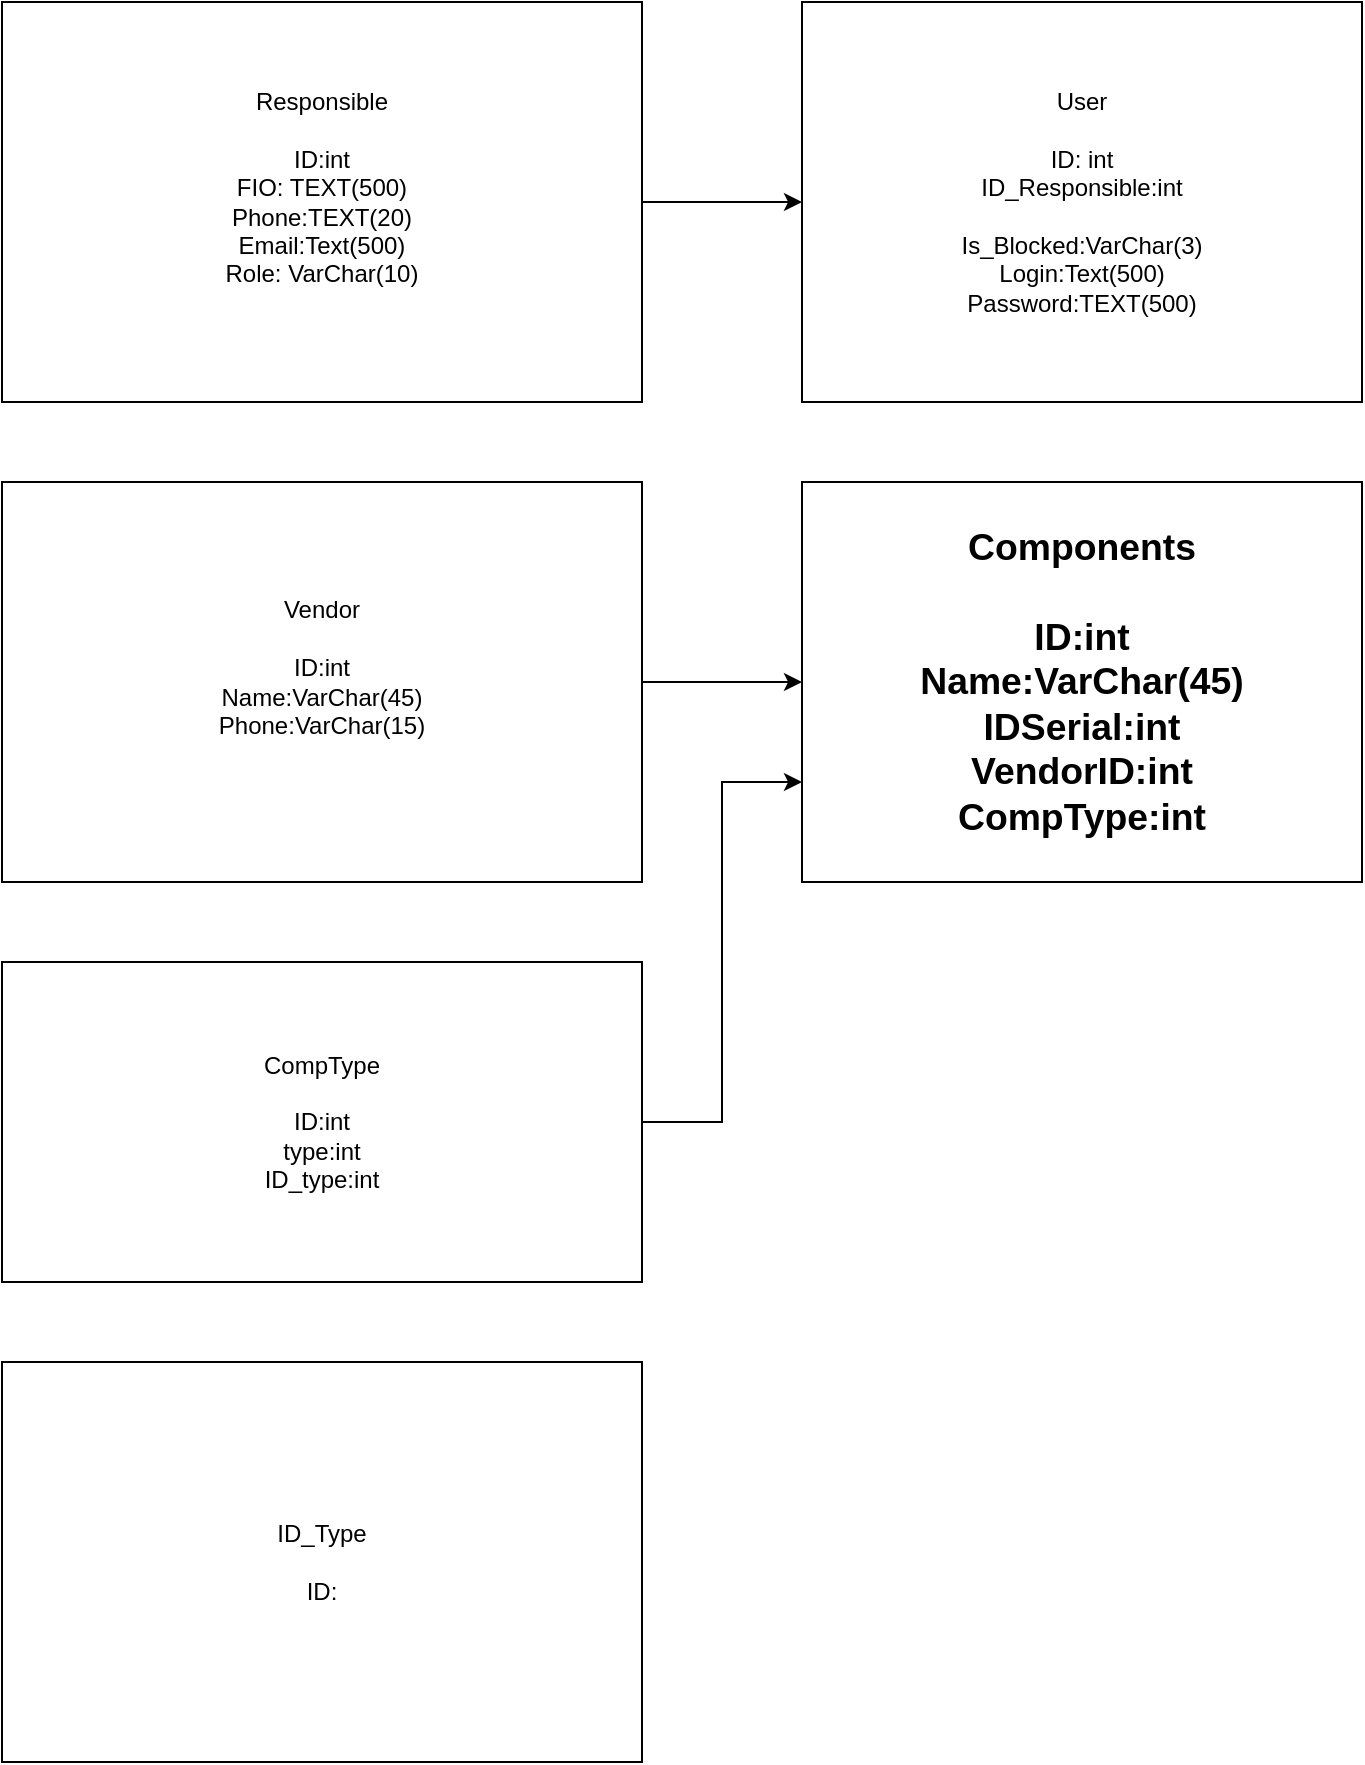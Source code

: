 <mxfile version="26.1.1">
  <diagram name="Страница — 1" id="yJFUmVNQ_eP-NBh2ZVk_">
    <mxGraphModel dx="1877" dy="575" grid="1" gridSize="10" guides="1" tooltips="1" connect="1" arrows="1" fold="1" page="1" pageScale="1" pageWidth="827" pageHeight="1169" math="0" shadow="0">
      <root>
        <mxCell id="0" />
        <mxCell id="1" parent="0" />
        <mxCell id="cP1Hd80A186uDEQBJBVi-1" value="User&lt;div&gt;&lt;br&gt;&lt;/div&gt;&lt;div&gt;ID: int&lt;/div&gt;&lt;div&gt;ID_Responsible:int&lt;/div&gt;&lt;div&gt;&lt;br&gt;&lt;/div&gt;&lt;div&gt;&lt;span style=&quot;background-color: transparent; color: light-dark(rgb(0, 0, 0), rgb(255, 255, 255));&quot;&gt;Is_Blocked:VarChar(3)&lt;/span&gt;&lt;/div&gt;&lt;div&gt;Login:Text(500)&lt;/div&gt;&lt;div&gt;Password:TEXT(500)&lt;/div&gt;" style="rounded=0;whiteSpace=wrap;html=1;" vertex="1" parent="1">
          <mxGeometry x="240" y="40" width="280" height="200" as="geometry" />
        </mxCell>
        <mxCell id="cP1Hd80A186uDEQBJBVi-3" style="edgeStyle=orthogonalEdgeStyle;rounded=0;orthogonalLoop=1;jettySize=auto;html=1;" edge="1" parent="1" source="cP1Hd80A186uDEQBJBVi-2" target="cP1Hd80A186uDEQBJBVi-1">
          <mxGeometry relative="1" as="geometry" />
        </mxCell>
        <mxCell id="cP1Hd80A186uDEQBJBVi-2" value="Responsible&lt;div&gt;&lt;br&gt;&lt;/div&gt;&lt;div&gt;ID:int&lt;/div&gt;&lt;div&gt;FIO: TEXT(500)&lt;/div&gt;&lt;div&gt;Phone:TEXT(20)&lt;/div&gt;&lt;div&gt;&lt;div&gt;Email:Text(500)&lt;/div&gt;&lt;/div&gt;&lt;div&gt;Role: VarChar(10)&lt;/div&gt;&lt;div&gt;&lt;br&gt;&lt;/div&gt;" style="rounded=0;whiteSpace=wrap;html=1;" vertex="1" parent="1">
          <mxGeometry x="-160" y="40" width="320" height="200" as="geometry" />
        </mxCell>
        <mxCell id="cP1Hd80A186uDEQBJBVi-4" value="&lt;b&gt;&lt;span style=&quot;font-size: 14pt;&quot; lang=&quot;EN-US&quot;&gt;&lt;font style=&quot;color: rgb(0, 0, 0);&quot; face=&quot;Helvetica&quot;&gt;Components&lt;/font&gt;&lt;/span&gt;&lt;/b&gt;&lt;div&gt;&lt;b&gt;&lt;span style=&quot;font-size: 14pt;&quot; lang=&quot;EN-US&quot;&gt;&lt;font style=&quot;color: rgb(0, 0, 0);&quot; face=&quot;Helvetica&quot;&gt;&lt;br&gt;&lt;/font&gt;&lt;/span&gt;&lt;/b&gt;&lt;/div&gt;&lt;div&gt;&lt;b&gt;&lt;span style=&quot;font-size: 14pt;&quot; lang=&quot;EN-US&quot;&gt;&lt;font style=&quot;color: rgb(0, 0, 0);&quot; face=&quot;Helvetica&quot;&gt;ID:int&lt;/font&gt;&lt;/span&gt;&lt;/b&gt;&lt;/div&gt;&lt;div&gt;&lt;b&gt;&lt;span style=&quot;font-size: 14pt;&quot; lang=&quot;EN-US&quot;&gt;&lt;font style=&quot;color: rgb(0, 0, 0);&quot; face=&quot;Helvetica&quot;&gt;Name:VarChar(45)&lt;/font&gt;&lt;/span&gt;&lt;/b&gt;&lt;/div&gt;&lt;div&gt;&lt;b&gt;&lt;span style=&quot;font-size: 14pt;&quot; lang=&quot;EN-US&quot;&gt;&lt;font style=&quot;color: rgb(0, 0, 0);&quot; face=&quot;Helvetica&quot;&gt;IDSerial:int&lt;/font&gt;&lt;/span&gt;&lt;/b&gt;&lt;/div&gt;&lt;div&gt;&lt;span style=&quot;font-size: 18.667px;&quot;&gt;&lt;b&gt;VendorID:int&lt;/b&gt;&lt;/span&gt;&lt;/div&gt;&lt;div&gt;&lt;span style=&quot;font-size: 18.667px;&quot;&gt;&lt;b&gt;CompType:int&lt;/b&gt;&lt;/span&gt;&lt;/div&gt;" style="rounded=0;whiteSpace=wrap;html=1;" vertex="1" parent="1">
          <mxGeometry x="240" y="280" width="280" height="200" as="geometry" />
        </mxCell>
        <mxCell id="cP1Hd80A186uDEQBJBVi-6" style="edgeStyle=orthogonalEdgeStyle;rounded=0;orthogonalLoop=1;jettySize=auto;html=1;entryX=0;entryY=0.5;entryDx=0;entryDy=0;" edge="1" parent="1" source="cP1Hd80A186uDEQBJBVi-5" target="cP1Hd80A186uDEQBJBVi-4">
          <mxGeometry relative="1" as="geometry" />
        </mxCell>
        <mxCell id="cP1Hd80A186uDEQBJBVi-5" value="Vendor&lt;div&gt;&lt;br&gt;&lt;/div&gt;&lt;div&gt;ID:int&lt;/div&gt;&lt;div&gt;Name:VarChar(45)&lt;/div&gt;&lt;div&gt;Phone:VarChar(15)&lt;/div&gt;&lt;div&gt;&lt;br&gt;&lt;/div&gt;" style="rounded=0;whiteSpace=wrap;html=1;" vertex="1" parent="1">
          <mxGeometry x="-160" y="280" width="320" height="200" as="geometry" />
        </mxCell>
        <mxCell id="cP1Hd80A186uDEQBJBVi-8" style="edgeStyle=orthogonalEdgeStyle;rounded=0;orthogonalLoop=1;jettySize=auto;html=1;entryX=0;entryY=0.75;entryDx=0;entryDy=0;" edge="1" parent="1" source="cP1Hd80A186uDEQBJBVi-7" target="cP1Hd80A186uDEQBJBVi-4">
          <mxGeometry relative="1" as="geometry" />
        </mxCell>
        <mxCell id="cP1Hd80A186uDEQBJBVi-7" value="CompType&lt;div&gt;&lt;br&gt;&lt;/div&gt;&lt;div&gt;ID:int&lt;/div&gt;&lt;div&gt;type:int&lt;/div&gt;&lt;div&gt;ID_type:int&lt;/div&gt;" style="rounded=0;whiteSpace=wrap;html=1;" vertex="1" parent="1">
          <mxGeometry x="-160" y="520" width="320" height="160" as="geometry" />
        </mxCell>
        <mxCell id="cP1Hd80A186uDEQBJBVi-9" value="ID_Type&lt;div&gt;&lt;br&gt;&lt;/div&gt;&lt;div&gt;ID:&lt;/div&gt;" style="rounded=0;whiteSpace=wrap;html=1;" vertex="1" parent="1">
          <mxGeometry x="-160" y="720" width="320" height="200" as="geometry" />
        </mxCell>
      </root>
    </mxGraphModel>
  </diagram>
</mxfile>
